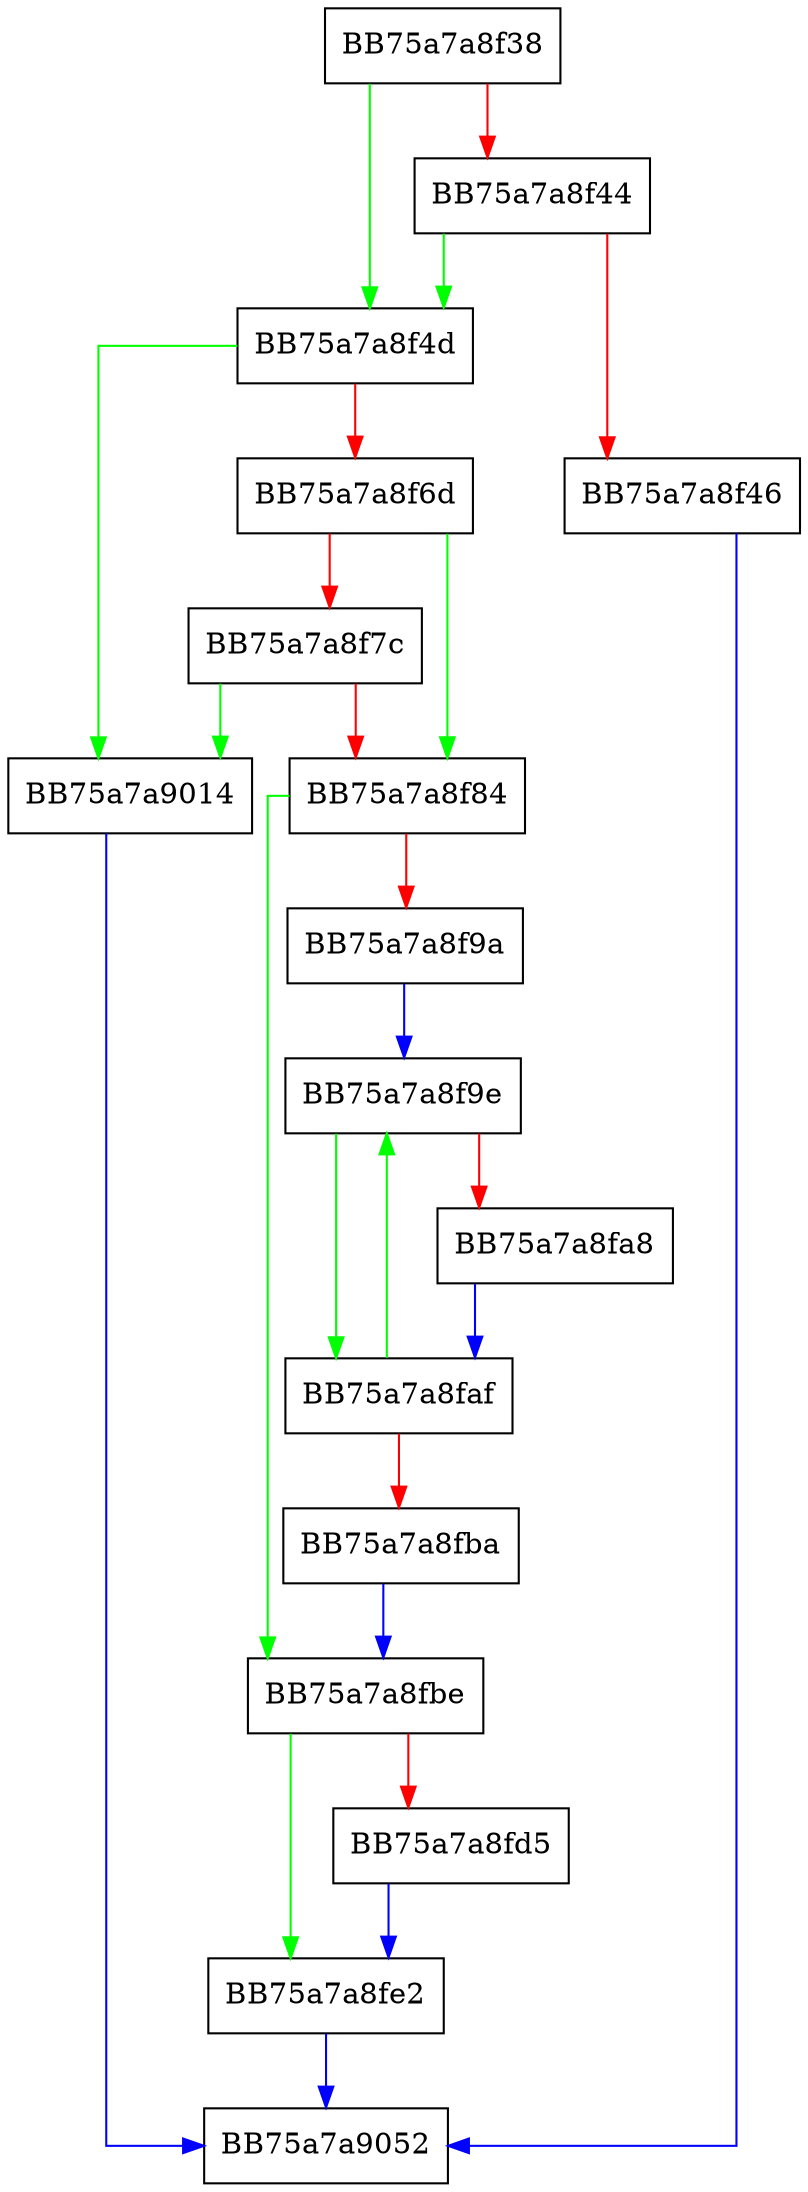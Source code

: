 digraph _decomp {
  node [shape="box"];
  graph [splines=ortho];
  BB75a7a8f38 -> BB75a7a8f4d [color="green"];
  BB75a7a8f38 -> BB75a7a8f44 [color="red"];
  BB75a7a8f44 -> BB75a7a8f4d [color="green"];
  BB75a7a8f44 -> BB75a7a8f46 [color="red"];
  BB75a7a8f46 -> BB75a7a9052 [color="blue"];
  BB75a7a8f4d -> BB75a7a9014 [color="green"];
  BB75a7a8f4d -> BB75a7a8f6d [color="red"];
  BB75a7a8f6d -> BB75a7a8f84 [color="green"];
  BB75a7a8f6d -> BB75a7a8f7c [color="red"];
  BB75a7a8f7c -> BB75a7a9014 [color="green"];
  BB75a7a8f7c -> BB75a7a8f84 [color="red"];
  BB75a7a8f84 -> BB75a7a8fbe [color="green"];
  BB75a7a8f84 -> BB75a7a8f9a [color="red"];
  BB75a7a8f9a -> BB75a7a8f9e [color="blue"];
  BB75a7a8f9e -> BB75a7a8faf [color="green"];
  BB75a7a8f9e -> BB75a7a8fa8 [color="red"];
  BB75a7a8fa8 -> BB75a7a8faf [color="blue"];
  BB75a7a8faf -> BB75a7a8f9e [color="green"];
  BB75a7a8faf -> BB75a7a8fba [color="red"];
  BB75a7a8fba -> BB75a7a8fbe [color="blue"];
  BB75a7a8fbe -> BB75a7a8fe2 [color="green"];
  BB75a7a8fbe -> BB75a7a8fd5 [color="red"];
  BB75a7a8fd5 -> BB75a7a8fe2 [color="blue"];
  BB75a7a8fe2 -> BB75a7a9052 [color="blue"];
  BB75a7a9014 -> BB75a7a9052 [color="blue"];
}